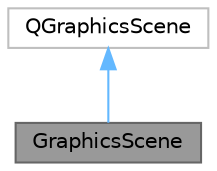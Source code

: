 digraph "GraphicsScene"
{
 // LATEX_PDF_SIZE
  bgcolor="transparent";
  edge [fontname=Helvetica,fontsize=10,labelfontname=Helvetica,labelfontsize=10];
  node [fontname=Helvetica,fontsize=10,shape=box,height=0.2,width=0.4];
  Node1 [label="GraphicsScene",height=0.2,width=0.4,color="gray40", fillcolor="grey60", style="filled", fontcolor="black",tooltip="The GraphicsScene class controls the visualisation."];
  Node2 -> Node1 [dir="back",color="steelblue1",style="solid"];
  Node2 [label="QGraphicsScene",height=0.2,width=0.4,color="grey75", fillcolor="white", style="filled",tooltip=" "];
}
